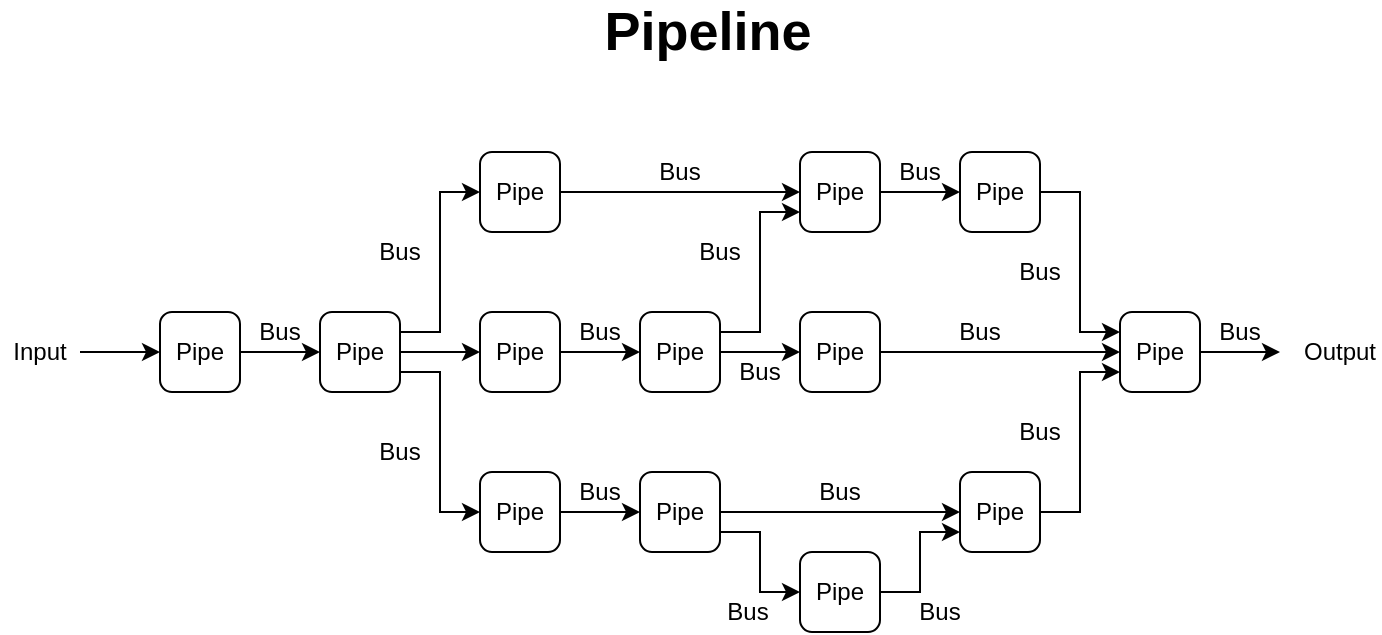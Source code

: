 <mxfile version="12.9.6" type="device"><diagram id="pzXvqrWWVJhqpkLEdvyZ" name="Page-1"><mxGraphModel dx="821" dy="441" grid="1" gridSize="10" guides="1" tooltips="1" connect="1" arrows="1" fold="1" page="1" pageScale="1" pageWidth="827" pageHeight="1169" math="0" shadow="0"><root><mxCell id="0"/><mxCell id="1" parent="0"/><mxCell id="dCWQQjTzdvsxh7XSYbrc-19" style="edgeStyle=orthogonalEdgeStyle;rounded=0;orthogonalLoop=1;jettySize=auto;html=1;exitX=1;exitY=0.5;exitDx=0;exitDy=0;entryX=0;entryY=0.5;entryDx=0;entryDy=0;" edge="1" parent="1" source="dCWQQjTzdvsxh7XSYbrc-3" target="dCWQQjTzdvsxh7XSYbrc-8"><mxGeometry relative="1" as="geometry"/></mxCell><mxCell id="dCWQQjTzdvsxh7XSYbrc-3" value="Pipe" style="rounded=1;whiteSpace=wrap;html=1;" vertex="1" parent="1"><mxGeometry x="120" y="200" width="40" height="40" as="geometry"/></mxCell><mxCell id="dCWQQjTzdvsxh7XSYbrc-20" style="edgeStyle=orthogonalEdgeStyle;rounded=0;orthogonalLoop=1;jettySize=auto;html=1;exitX=1;exitY=0.5;exitDx=0;exitDy=0;entryX=0;entryY=0.5;entryDx=0;entryDy=0;" edge="1" parent="1" source="dCWQQjTzdvsxh7XSYbrc-8" target="dCWQQjTzdvsxh7XSYbrc-9"><mxGeometry relative="1" as="geometry"><Array as="points"><mxPoint x="240" y="210"/><mxPoint x="260" y="210"/><mxPoint x="260" y="140"/></Array></mxGeometry></mxCell><mxCell id="dCWQQjTzdvsxh7XSYbrc-21" style="edgeStyle=orthogonalEdgeStyle;rounded=0;orthogonalLoop=1;jettySize=auto;html=1;exitX=1;exitY=0.5;exitDx=0;exitDy=0;entryX=0;entryY=0.5;entryDx=0;entryDy=0;" edge="1" parent="1" source="dCWQQjTzdvsxh7XSYbrc-8" target="dCWQQjTzdvsxh7XSYbrc-10"><mxGeometry relative="1" as="geometry"/></mxCell><mxCell id="dCWQQjTzdvsxh7XSYbrc-22" style="edgeStyle=orthogonalEdgeStyle;rounded=0;orthogonalLoop=1;jettySize=auto;html=1;exitX=1;exitY=0.75;exitDx=0;exitDy=0;entryX=0;entryY=0.5;entryDx=0;entryDy=0;" edge="1" parent="1" source="dCWQQjTzdvsxh7XSYbrc-8" target="dCWQQjTzdvsxh7XSYbrc-11"><mxGeometry relative="1" as="geometry"/></mxCell><mxCell id="dCWQQjTzdvsxh7XSYbrc-8" value="Pipe" style="rounded=1;whiteSpace=wrap;html=1;" vertex="1" parent="1"><mxGeometry x="200" y="200" width="40" height="40" as="geometry"/></mxCell><mxCell id="dCWQQjTzdvsxh7XSYbrc-30" style="edgeStyle=orthogonalEdgeStyle;rounded=0;orthogonalLoop=1;jettySize=auto;html=1;exitX=1;exitY=0.5;exitDx=0;exitDy=0;entryX=0;entryY=0.5;entryDx=0;entryDy=0;" edge="1" parent="1" source="dCWQQjTzdvsxh7XSYbrc-9" target="dCWQQjTzdvsxh7XSYbrc-28"><mxGeometry relative="1" as="geometry"/></mxCell><mxCell id="dCWQQjTzdvsxh7XSYbrc-9" value="Pipe" style="rounded=1;whiteSpace=wrap;html=1;" vertex="1" parent="1"><mxGeometry x="280" y="120" width="40" height="40" as="geometry"/></mxCell><mxCell id="dCWQQjTzdvsxh7XSYbrc-26" style="edgeStyle=orthogonalEdgeStyle;rounded=0;orthogonalLoop=1;jettySize=auto;html=1;exitX=1;exitY=0.5;exitDx=0;exitDy=0;entryX=0;entryY=0.5;entryDx=0;entryDy=0;" edge="1" parent="1" source="dCWQQjTzdvsxh7XSYbrc-10" target="dCWQQjTzdvsxh7XSYbrc-15"><mxGeometry relative="1" as="geometry"/></mxCell><mxCell id="dCWQQjTzdvsxh7XSYbrc-10" value="Pipe" style="rounded=1;whiteSpace=wrap;html=1;" vertex="1" parent="1"><mxGeometry x="280" y="200" width="40" height="40" as="geometry"/></mxCell><mxCell id="dCWQQjTzdvsxh7XSYbrc-23" style="edgeStyle=orthogonalEdgeStyle;rounded=0;orthogonalLoop=1;jettySize=auto;html=1;exitX=1;exitY=0.5;exitDx=0;exitDy=0;entryX=0;entryY=0.5;entryDx=0;entryDy=0;" edge="1" parent="1" source="dCWQQjTzdvsxh7XSYbrc-11" target="dCWQQjTzdvsxh7XSYbrc-12"><mxGeometry relative="1" as="geometry"/></mxCell><mxCell id="dCWQQjTzdvsxh7XSYbrc-11" value="Pipe" style="rounded=1;whiteSpace=wrap;html=1;" vertex="1" parent="1"><mxGeometry x="280" y="280" width="40" height="40" as="geometry"/></mxCell><mxCell id="dCWQQjTzdvsxh7XSYbrc-24" style="edgeStyle=orthogonalEdgeStyle;rounded=0;orthogonalLoop=1;jettySize=auto;html=1;exitX=1;exitY=0.75;exitDx=0;exitDy=0;entryX=0;entryY=0.5;entryDx=0;entryDy=0;" edge="1" parent="1" source="dCWQQjTzdvsxh7XSYbrc-12" target="dCWQQjTzdvsxh7XSYbrc-13"><mxGeometry relative="1" as="geometry"/></mxCell><mxCell id="dCWQQjTzdvsxh7XSYbrc-25" style="edgeStyle=orthogonalEdgeStyle;rounded=0;orthogonalLoop=1;jettySize=auto;html=1;exitX=1;exitY=0.5;exitDx=0;exitDy=0;entryX=0;entryY=0.5;entryDx=0;entryDy=0;" edge="1" parent="1" source="dCWQQjTzdvsxh7XSYbrc-12" target="dCWQQjTzdvsxh7XSYbrc-14"><mxGeometry relative="1" as="geometry"/></mxCell><mxCell id="dCWQQjTzdvsxh7XSYbrc-12" value="Pipe" style="rounded=1;whiteSpace=wrap;html=1;" vertex="1" parent="1"><mxGeometry x="360" y="280" width="40" height="40" as="geometry"/></mxCell><mxCell id="dCWQQjTzdvsxh7XSYbrc-33" style="edgeStyle=orthogonalEdgeStyle;rounded=0;orthogonalLoop=1;jettySize=auto;html=1;exitX=1;exitY=0.5;exitDx=0;exitDy=0;entryX=0;entryY=0.75;entryDx=0;entryDy=0;" edge="1" parent="1" source="dCWQQjTzdvsxh7XSYbrc-13" target="dCWQQjTzdvsxh7XSYbrc-14"><mxGeometry relative="1" as="geometry"/></mxCell><mxCell id="dCWQQjTzdvsxh7XSYbrc-13" value="Pipe" style="rounded=1;whiteSpace=wrap;html=1;" vertex="1" parent="1"><mxGeometry x="440" y="320" width="40" height="40" as="geometry"/></mxCell><mxCell id="dCWQQjTzdvsxh7XSYbrc-32" style="edgeStyle=orthogonalEdgeStyle;rounded=0;orthogonalLoop=1;jettySize=auto;html=1;exitX=1;exitY=0.5;exitDx=0;exitDy=0;entryX=0;entryY=0.75;entryDx=0;entryDy=0;" edge="1" parent="1" source="dCWQQjTzdvsxh7XSYbrc-14" target="dCWQQjTzdvsxh7XSYbrc-17"><mxGeometry relative="1" as="geometry"/></mxCell><mxCell id="dCWQQjTzdvsxh7XSYbrc-14" value="Pipe" style="rounded=1;whiteSpace=wrap;html=1;" vertex="1" parent="1"><mxGeometry x="520" y="280" width="40" height="40" as="geometry"/></mxCell><mxCell id="dCWQQjTzdvsxh7XSYbrc-27" style="edgeStyle=orthogonalEdgeStyle;rounded=0;orthogonalLoop=1;jettySize=auto;html=1;exitX=1;exitY=0.5;exitDx=0;exitDy=0;entryX=0;entryY=0.5;entryDx=0;entryDy=0;" edge="1" parent="1" source="dCWQQjTzdvsxh7XSYbrc-15" target="dCWQQjTzdvsxh7XSYbrc-16"><mxGeometry relative="1" as="geometry"/></mxCell><mxCell id="dCWQQjTzdvsxh7XSYbrc-29" style="edgeStyle=orthogonalEdgeStyle;rounded=0;orthogonalLoop=1;jettySize=auto;html=1;exitX=1;exitY=0.25;exitDx=0;exitDy=0;entryX=0;entryY=0.75;entryDx=0;entryDy=0;" edge="1" parent="1" source="dCWQQjTzdvsxh7XSYbrc-15" target="dCWQQjTzdvsxh7XSYbrc-28"><mxGeometry relative="1" as="geometry"/></mxCell><mxCell id="dCWQQjTzdvsxh7XSYbrc-15" value="Pipe" style="rounded=1;whiteSpace=wrap;html=1;" vertex="1" parent="1"><mxGeometry x="360" y="200" width="40" height="40" as="geometry"/></mxCell><mxCell id="dCWQQjTzdvsxh7XSYbrc-35" style="edgeStyle=orthogonalEdgeStyle;rounded=0;orthogonalLoop=1;jettySize=auto;html=1;exitX=1;exitY=0.5;exitDx=0;exitDy=0;entryX=0;entryY=0.5;entryDx=0;entryDy=0;" edge="1" parent="1" source="dCWQQjTzdvsxh7XSYbrc-16" target="dCWQQjTzdvsxh7XSYbrc-17"><mxGeometry relative="1" as="geometry"/></mxCell><mxCell id="dCWQQjTzdvsxh7XSYbrc-16" value="Pipe" style="rounded=1;whiteSpace=wrap;html=1;" vertex="1" parent="1"><mxGeometry x="440" y="200" width="40" height="40" as="geometry"/></mxCell><mxCell id="dCWQQjTzdvsxh7XSYbrc-38" style="edgeStyle=orthogonalEdgeStyle;rounded=0;orthogonalLoop=1;jettySize=auto;html=1;exitX=1;exitY=0.5;exitDx=0;exitDy=0;" edge="1" parent="1" source="dCWQQjTzdvsxh7XSYbrc-17"><mxGeometry relative="1" as="geometry"><mxPoint x="680" y="220" as="targetPoint"/></mxGeometry></mxCell><mxCell id="dCWQQjTzdvsxh7XSYbrc-17" value="Pipe" style="rounded=1;whiteSpace=wrap;html=1;" vertex="1" parent="1"><mxGeometry x="600" y="200" width="40" height="40" as="geometry"/></mxCell><mxCell id="dCWQQjTzdvsxh7XSYbrc-36" style="edgeStyle=orthogonalEdgeStyle;rounded=0;orthogonalLoop=1;jettySize=auto;html=1;exitX=1;exitY=0.5;exitDx=0;exitDy=0;entryX=0;entryY=0.5;entryDx=0;entryDy=0;" edge="1" parent="1" source="dCWQQjTzdvsxh7XSYbrc-28" target="dCWQQjTzdvsxh7XSYbrc-31"><mxGeometry relative="1" as="geometry"/></mxCell><mxCell id="dCWQQjTzdvsxh7XSYbrc-28" value="Pipe" style="rounded=1;whiteSpace=wrap;html=1;" vertex="1" parent="1"><mxGeometry x="440" y="120" width="40" height="40" as="geometry"/></mxCell><mxCell id="dCWQQjTzdvsxh7XSYbrc-37" style="edgeStyle=orthogonalEdgeStyle;rounded=0;orthogonalLoop=1;jettySize=auto;html=1;exitX=1;exitY=0.5;exitDx=0;exitDy=0;entryX=0;entryY=0.25;entryDx=0;entryDy=0;" edge="1" parent="1" source="dCWQQjTzdvsxh7XSYbrc-31" target="dCWQQjTzdvsxh7XSYbrc-17"><mxGeometry relative="1" as="geometry"/></mxCell><mxCell id="dCWQQjTzdvsxh7XSYbrc-31" value="Pipe" style="rounded=1;whiteSpace=wrap;html=1;" vertex="1" parent="1"><mxGeometry x="520" y="120" width="40" height="40" as="geometry"/></mxCell><mxCell id="dCWQQjTzdvsxh7XSYbrc-39" value="Bus" style="text;html=1;strokeColor=none;fillColor=none;align=center;verticalAlign=middle;whiteSpace=wrap;rounded=0;" vertex="1" parent="1"><mxGeometry x="160" y="200" width="40" height="20" as="geometry"/></mxCell><mxCell id="dCWQQjTzdvsxh7XSYbrc-40" value="Bus" style="text;html=1;strokeColor=none;fillColor=none;align=center;verticalAlign=middle;whiteSpace=wrap;rounded=0;" vertex="1" parent="1"><mxGeometry x="220" y="160" width="40" height="20" as="geometry"/></mxCell><mxCell id="dCWQQjTzdvsxh7XSYbrc-41" value="Bus" style="text;html=1;strokeColor=none;fillColor=none;align=center;verticalAlign=middle;whiteSpace=wrap;rounded=0;" vertex="1" parent="1"><mxGeometry x="220" y="260" width="40" height="20" as="geometry"/></mxCell><mxCell id="dCWQQjTzdvsxh7XSYbrc-42" value="Bus" style="text;html=1;strokeColor=none;fillColor=none;align=center;verticalAlign=middle;whiteSpace=wrap;rounded=0;" vertex="1" parent="1"><mxGeometry x="360" y="120" width="40" height="20" as="geometry"/></mxCell><mxCell id="dCWQQjTzdvsxh7XSYbrc-43" value="Bus" style="text;html=1;strokeColor=none;fillColor=none;align=center;verticalAlign=middle;whiteSpace=wrap;rounded=0;" vertex="1" parent="1"><mxGeometry x="320" y="200" width="40" height="20" as="geometry"/></mxCell><mxCell id="dCWQQjTzdvsxh7XSYbrc-44" value="Bus" style="text;html=1;strokeColor=none;fillColor=none;align=center;verticalAlign=middle;whiteSpace=wrap;rounded=0;" vertex="1" parent="1"><mxGeometry x="320" y="280" width="40" height="20" as="geometry"/></mxCell><mxCell id="dCWQQjTzdvsxh7XSYbrc-45" value="Bus" style="text;html=1;strokeColor=none;fillColor=none;align=center;verticalAlign=middle;whiteSpace=wrap;rounded=0;" vertex="1" parent="1"><mxGeometry x="400" y="220" width="40" height="20" as="geometry"/></mxCell><mxCell id="dCWQQjTzdvsxh7XSYbrc-46" value="Bus" style="text;html=1;strokeColor=none;fillColor=none;align=center;verticalAlign=middle;whiteSpace=wrap;rounded=0;" vertex="1" parent="1"><mxGeometry x="380" y="160" width="40" height="20" as="geometry"/></mxCell><mxCell id="dCWQQjTzdvsxh7XSYbrc-47" value="Bus" style="text;html=1;strokeColor=none;fillColor=none;align=center;verticalAlign=middle;whiteSpace=wrap;rounded=0;" vertex="1" parent="1"><mxGeometry x="510" y="200" width="40" height="20" as="geometry"/></mxCell><mxCell id="dCWQQjTzdvsxh7XSYbrc-49" value="Bus" style="text;html=1;strokeColor=none;fillColor=none;align=center;verticalAlign=middle;whiteSpace=wrap;rounded=0;" vertex="1" parent="1"><mxGeometry x="440" y="280" width="40" height="20" as="geometry"/></mxCell><mxCell id="dCWQQjTzdvsxh7XSYbrc-50" value="Bus" style="text;html=1;strokeColor=none;fillColor=none;align=center;verticalAlign=middle;whiteSpace=wrap;rounded=0;" vertex="1" parent="1"><mxGeometry x="490" y="340" width="40" height="20" as="geometry"/></mxCell><mxCell id="dCWQQjTzdvsxh7XSYbrc-51" value="Bus" style="text;html=1;strokeColor=none;fillColor=none;align=center;verticalAlign=middle;whiteSpace=wrap;rounded=0;" vertex="1" parent="1"><mxGeometry x="393.5" y="340" width="40" height="20" as="geometry"/></mxCell><mxCell id="dCWQQjTzdvsxh7XSYbrc-52" value="Bus" style="text;html=1;strokeColor=none;fillColor=none;align=center;verticalAlign=middle;whiteSpace=wrap;rounded=0;" vertex="1" parent="1"><mxGeometry x="540" y="250" width="40" height="20" as="geometry"/></mxCell><mxCell id="dCWQQjTzdvsxh7XSYbrc-53" value="Bus" style="text;html=1;strokeColor=none;fillColor=none;align=center;verticalAlign=middle;whiteSpace=wrap;rounded=0;" vertex="1" parent="1"><mxGeometry x="540" y="170" width="40" height="20" as="geometry"/></mxCell><mxCell id="dCWQQjTzdvsxh7XSYbrc-54" value="Bus" style="text;html=1;strokeColor=none;fillColor=none;align=center;verticalAlign=middle;whiteSpace=wrap;rounded=0;" vertex="1" parent="1"><mxGeometry x="480" y="120" width="40" height="20" as="geometry"/></mxCell><mxCell id="dCWQQjTzdvsxh7XSYbrc-55" value="Bus" style="text;html=1;strokeColor=none;fillColor=none;align=center;verticalAlign=middle;whiteSpace=wrap;rounded=0;" vertex="1" parent="1"><mxGeometry x="640" y="200" width="40" height="20" as="geometry"/></mxCell><mxCell id="dCWQQjTzdvsxh7XSYbrc-56" value="Output" style="text;html=1;strokeColor=none;fillColor=none;align=center;verticalAlign=middle;whiteSpace=wrap;rounded=0;" vertex="1" parent="1"><mxGeometry x="690" y="210" width="40" height="20" as="geometry"/></mxCell><mxCell id="dCWQQjTzdvsxh7XSYbrc-58" style="edgeStyle=orthogonalEdgeStyle;rounded=0;orthogonalLoop=1;jettySize=auto;html=1;exitX=1;exitY=0.5;exitDx=0;exitDy=0;entryX=0;entryY=0.5;entryDx=0;entryDy=0;" edge="1" parent="1" source="dCWQQjTzdvsxh7XSYbrc-57" target="dCWQQjTzdvsxh7XSYbrc-3"><mxGeometry relative="1" as="geometry"/></mxCell><mxCell id="dCWQQjTzdvsxh7XSYbrc-57" value="Input" style="text;html=1;strokeColor=none;fillColor=none;align=center;verticalAlign=middle;whiteSpace=wrap;rounded=0;" vertex="1" parent="1"><mxGeometry x="40" y="210" width="40" height="20" as="geometry"/></mxCell><mxCell id="dCWQQjTzdvsxh7XSYbrc-59" value="Pipeline" style="text;html=1;strokeColor=none;fillColor=none;align=center;verticalAlign=middle;whiteSpace=wrap;rounded=0;fontStyle=1;fontSize=27;" vertex="1" parent="1"><mxGeometry x="374" y="50" width="40" height="20" as="geometry"/></mxCell></root></mxGraphModel></diagram></mxfile>